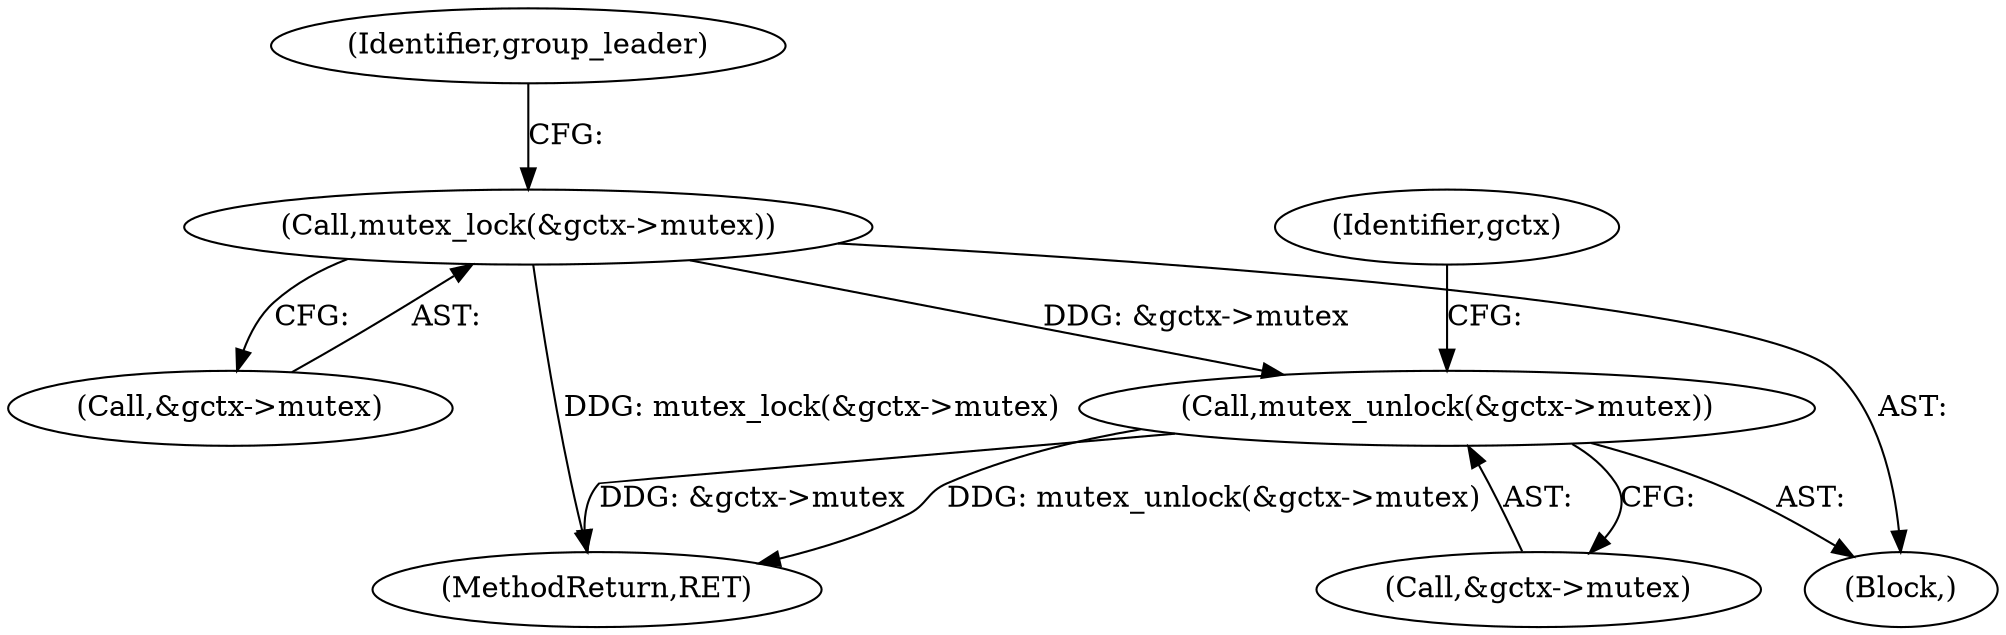 digraph "0_linux_f63a8daa5812afef4f06c962351687e1ff9ccb2b@API" {
"1000541" [label="(Call,mutex_lock(&gctx->mutex))"];
"1000559" [label="(Call,mutex_unlock(&gctx->mutex))"];
"1000560" [label="(Call,&gctx->mutex)"];
"1000565" [label="(Identifier,gctx)"];
"1000541" [label="(Call,mutex_lock(&gctx->mutex))"];
"1000534" [label="(Block,)"];
"1000559" [label="(Call,mutex_unlock(&gctx->mutex))"];
"1000668" [label="(MethodReturn,RET)"];
"1000547" [label="(Identifier,group_leader)"];
"1000542" [label="(Call,&gctx->mutex)"];
"1000541" -> "1000534"  [label="AST: "];
"1000541" -> "1000542"  [label="CFG: "];
"1000542" -> "1000541"  [label="AST: "];
"1000547" -> "1000541"  [label="CFG: "];
"1000541" -> "1000668"  [label="DDG: mutex_lock(&gctx->mutex)"];
"1000541" -> "1000559"  [label="DDG: &gctx->mutex"];
"1000559" -> "1000534"  [label="AST: "];
"1000559" -> "1000560"  [label="CFG: "];
"1000560" -> "1000559"  [label="AST: "];
"1000565" -> "1000559"  [label="CFG: "];
"1000559" -> "1000668"  [label="DDG: &gctx->mutex"];
"1000559" -> "1000668"  [label="DDG: mutex_unlock(&gctx->mutex)"];
}
